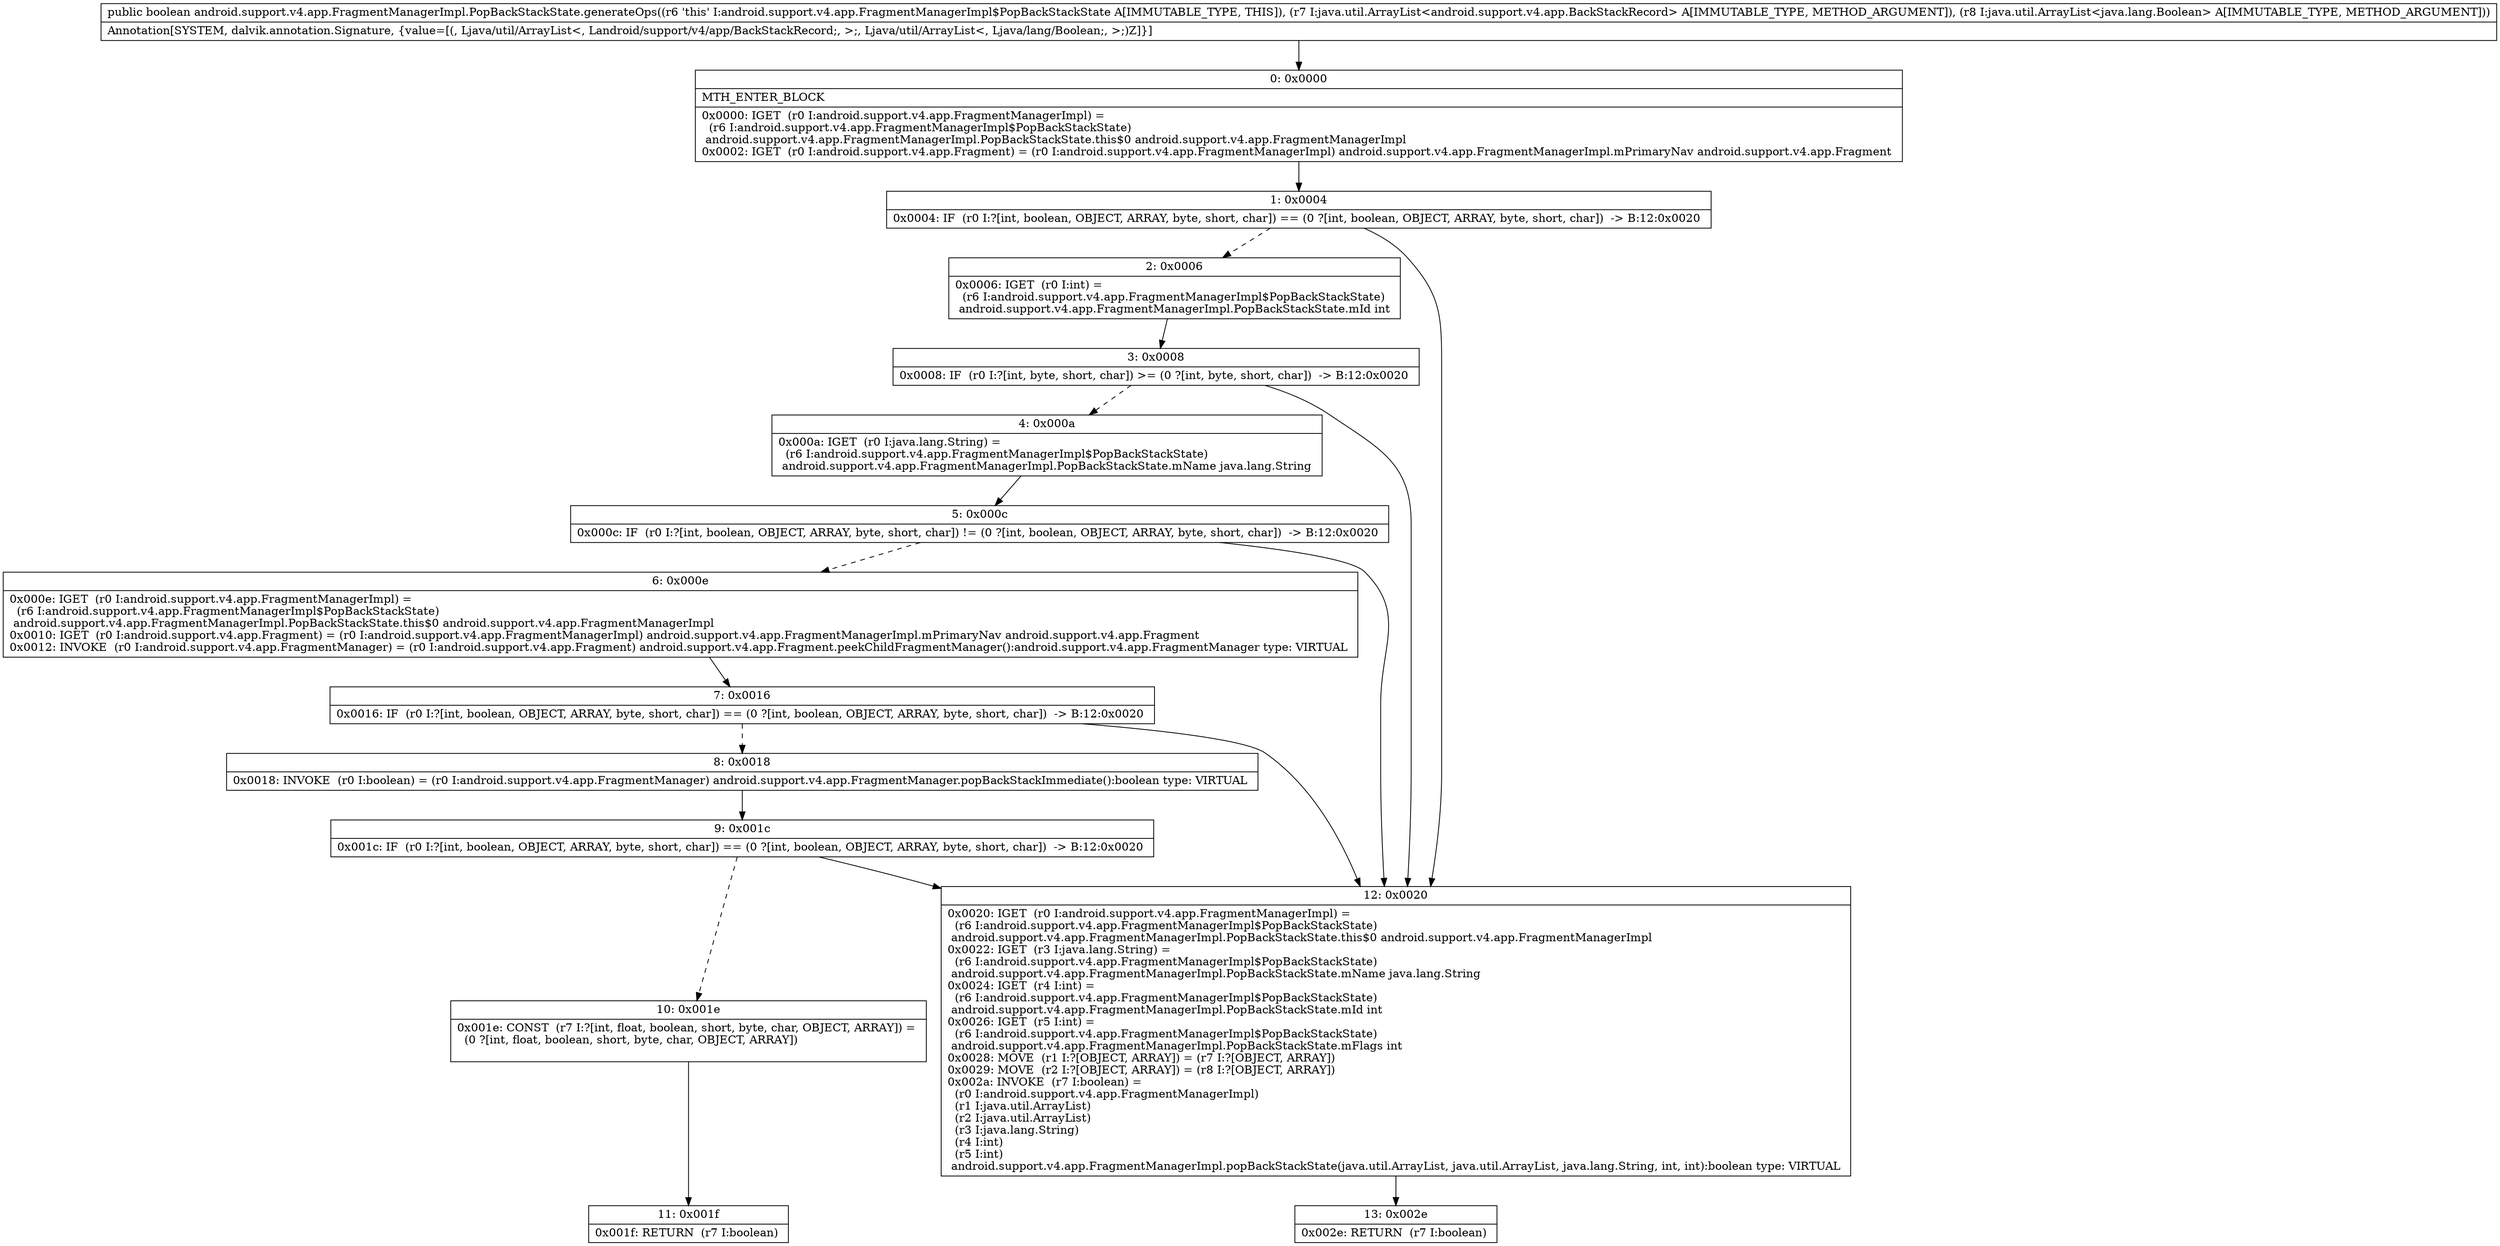 digraph "CFG forandroid.support.v4.app.FragmentManagerImpl.PopBackStackState.generateOps(Ljava\/util\/ArrayList;Ljava\/util\/ArrayList;)Z" {
Node_0 [shape=record,label="{0\:\ 0x0000|MTH_ENTER_BLOCK\l|0x0000: IGET  (r0 I:android.support.v4.app.FragmentManagerImpl) = \l  (r6 I:android.support.v4.app.FragmentManagerImpl$PopBackStackState)\l android.support.v4.app.FragmentManagerImpl.PopBackStackState.this$0 android.support.v4.app.FragmentManagerImpl \l0x0002: IGET  (r0 I:android.support.v4.app.Fragment) = (r0 I:android.support.v4.app.FragmentManagerImpl) android.support.v4.app.FragmentManagerImpl.mPrimaryNav android.support.v4.app.Fragment \l}"];
Node_1 [shape=record,label="{1\:\ 0x0004|0x0004: IF  (r0 I:?[int, boolean, OBJECT, ARRAY, byte, short, char]) == (0 ?[int, boolean, OBJECT, ARRAY, byte, short, char])  \-\> B:12:0x0020 \l}"];
Node_2 [shape=record,label="{2\:\ 0x0006|0x0006: IGET  (r0 I:int) = \l  (r6 I:android.support.v4.app.FragmentManagerImpl$PopBackStackState)\l android.support.v4.app.FragmentManagerImpl.PopBackStackState.mId int \l}"];
Node_3 [shape=record,label="{3\:\ 0x0008|0x0008: IF  (r0 I:?[int, byte, short, char]) \>= (0 ?[int, byte, short, char])  \-\> B:12:0x0020 \l}"];
Node_4 [shape=record,label="{4\:\ 0x000a|0x000a: IGET  (r0 I:java.lang.String) = \l  (r6 I:android.support.v4.app.FragmentManagerImpl$PopBackStackState)\l android.support.v4.app.FragmentManagerImpl.PopBackStackState.mName java.lang.String \l}"];
Node_5 [shape=record,label="{5\:\ 0x000c|0x000c: IF  (r0 I:?[int, boolean, OBJECT, ARRAY, byte, short, char]) != (0 ?[int, boolean, OBJECT, ARRAY, byte, short, char])  \-\> B:12:0x0020 \l}"];
Node_6 [shape=record,label="{6\:\ 0x000e|0x000e: IGET  (r0 I:android.support.v4.app.FragmentManagerImpl) = \l  (r6 I:android.support.v4.app.FragmentManagerImpl$PopBackStackState)\l android.support.v4.app.FragmentManagerImpl.PopBackStackState.this$0 android.support.v4.app.FragmentManagerImpl \l0x0010: IGET  (r0 I:android.support.v4.app.Fragment) = (r0 I:android.support.v4.app.FragmentManagerImpl) android.support.v4.app.FragmentManagerImpl.mPrimaryNav android.support.v4.app.Fragment \l0x0012: INVOKE  (r0 I:android.support.v4.app.FragmentManager) = (r0 I:android.support.v4.app.Fragment) android.support.v4.app.Fragment.peekChildFragmentManager():android.support.v4.app.FragmentManager type: VIRTUAL \l}"];
Node_7 [shape=record,label="{7\:\ 0x0016|0x0016: IF  (r0 I:?[int, boolean, OBJECT, ARRAY, byte, short, char]) == (0 ?[int, boolean, OBJECT, ARRAY, byte, short, char])  \-\> B:12:0x0020 \l}"];
Node_8 [shape=record,label="{8\:\ 0x0018|0x0018: INVOKE  (r0 I:boolean) = (r0 I:android.support.v4.app.FragmentManager) android.support.v4.app.FragmentManager.popBackStackImmediate():boolean type: VIRTUAL \l}"];
Node_9 [shape=record,label="{9\:\ 0x001c|0x001c: IF  (r0 I:?[int, boolean, OBJECT, ARRAY, byte, short, char]) == (0 ?[int, boolean, OBJECT, ARRAY, byte, short, char])  \-\> B:12:0x0020 \l}"];
Node_10 [shape=record,label="{10\:\ 0x001e|0x001e: CONST  (r7 I:?[int, float, boolean, short, byte, char, OBJECT, ARRAY]) = \l  (0 ?[int, float, boolean, short, byte, char, OBJECT, ARRAY])\l \l}"];
Node_11 [shape=record,label="{11\:\ 0x001f|0x001f: RETURN  (r7 I:boolean) \l}"];
Node_12 [shape=record,label="{12\:\ 0x0020|0x0020: IGET  (r0 I:android.support.v4.app.FragmentManagerImpl) = \l  (r6 I:android.support.v4.app.FragmentManagerImpl$PopBackStackState)\l android.support.v4.app.FragmentManagerImpl.PopBackStackState.this$0 android.support.v4.app.FragmentManagerImpl \l0x0022: IGET  (r3 I:java.lang.String) = \l  (r6 I:android.support.v4.app.FragmentManagerImpl$PopBackStackState)\l android.support.v4.app.FragmentManagerImpl.PopBackStackState.mName java.lang.String \l0x0024: IGET  (r4 I:int) = \l  (r6 I:android.support.v4.app.FragmentManagerImpl$PopBackStackState)\l android.support.v4.app.FragmentManagerImpl.PopBackStackState.mId int \l0x0026: IGET  (r5 I:int) = \l  (r6 I:android.support.v4.app.FragmentManagerImpl$PopBackStackState)\l android.support.v4.app.FragmentManagerImpl.PopBackStackState.mFlags int \l0x0028: MOVE  (r1 I:?[OBJECT, ARRAY]) = (r7 I:?[OBJECT, ARRAY]) \l0x0029: MOVE  (r2 I:?[OBJECT, ARRAY]) = (r8 I:?[OBJECT, ARRAY]) \l0x002a: INVOKE  (r7 I:boolean) = \l  (r0 I:android.support.v4.app.FragmentManagerImpl)\l  (r1 I:java.util.ArrayList)\l  (r2 I:java.util.ArrayList)\l  (r3 I:java.lang.String)\l  (r4 I:int)\l  (r5 I:int)\l android.support.v4.app.FragmentManagerImpl.popBackStackState(java.util.ArrayList, java.util.ArrayList, java.lang.String, int, int):boolean type: VIRTUAL \l}"];
Node_13 [shape=record,label="{13\:\ 0x002e|0x002e: RETURN  (r7 I:boolean) \l}"];
MethodNode[shape=record,label="{public boolean android.support.v4.app.FragmentManagerImpl.PopBackStackState.generateOps((r6 'this' I:android.support.v4.app.FragmentManagerImpl$PopBackStackState A[IMMUTABLE_TYPE, THIS]), (r7 I:java.util.ArrayList\<android.support.v4.app.BackStackRecord\> A[IMMUTABLE_TYPE, METHOD_ARGUMENT]), (r8 I:java.util.ArrayList\<java.lang.Boolean\> A[IMMUTABLE_TYPE, METHOD_ARGUMENT]))  | Annotation[SYSTEM, dalvik.annotation.Signature, \{value=[(, Ljava\/util\/ArrayList\<, Landroid\/support\/v4\/app\/BackStackRecord;, \>;, Ljava\/util\/ArrayList\<, Ljava\/lang\/Boolean;, \>;)Z]\}]\l}"];
MethodNode -> Node_0;
Node_0 -> Node_1;
Node_1 -> Node_2[style=dashed];
Node_1 -> Node_12;
Node_2 -> Node_3;
Node_3 -> Node_4[style=dashed];
Node_3 -> Node_12;
Node_4 -> Node_5;
Node_5 -> Node_6[style=dashed];
Node_5 -> Node_12;
Node_6 -> Node_7;
Node_7 -> Node_8[style=dashed];
Node_7 -> Node_12;
Node_8 -> Node_9;
Node_9 -> Node_10[style=dashed];
Node_9 -> Node_12;
Node_10 -> Node_11;
Node_12 -> Node_13;
}

